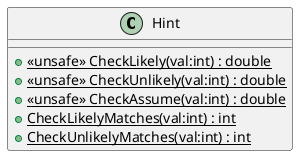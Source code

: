 @startuml
class Hint {
    + {static} <<unsafe>> CheckLikely(val:int) : double
    + {static} <<unsafe>> CheckUnlikely(val:int) : double
    + {static} <<unsafe>> CheckAssume(val:int) : double
    + {static} CheckLikelyMatches(val:int) : int
    + {static} CheckUnlikelyMatches(val:int) : int
}
@enduml
